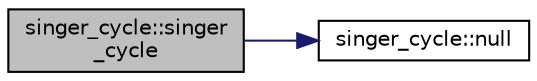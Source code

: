 digraph "singer_cycle::singer_cycle"
{
  edge [fontname="Helvetica",fontsize="10",labelfontname="Helvetica",labelfontsize="10"];
  node [fontname="Helvetica",fontsize="10",shape=record];
  rankdir="LR";
  Node0 [label="singer_cycle::singer\l_cycle",height=0.2,width=0.4,color="black", fillcolor="grey75", style="filled", fontcolor="black"];
  Node0 -> Node1 [color="midnightblue",fontsize="10",style="solid",fontname="Helvetica"];
  Node1 [label="singer_cycle::null",height=0.2,width=0.4,color="black", fillcolor="white", style="filled",URL="$d8/d13/classsinger__cycle.html#ad982115b1ef4bd276a045d2ca939934d"];
}
